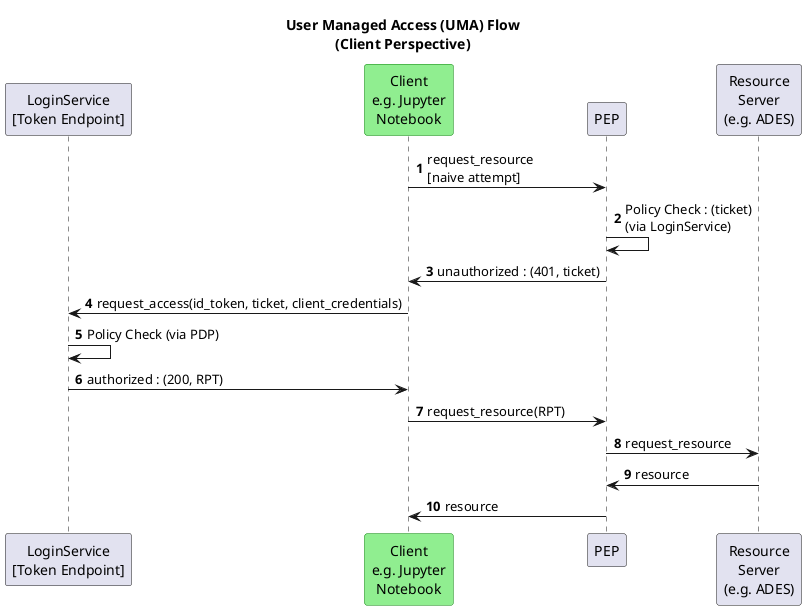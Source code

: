 @startuml
title User Managed Access (UMA) Flow\n(Client Perspective)

hide stereotype

skinparam participant<<client>> {
  BackgroundColor LightGreen
  BorderColor Green
}

participant "LoginService\n[Token Endpoint]" as login order 5
participant "Client\ne.g. Jupyter\nNotebook" as client<<client>> order 10
participant PEP as pep order 30
participant "Resource\nServer\n(e.g. ADES)" as resource order 40

autonumber
client -> pep : request_resource\n[naive attempt]
pep -> pep : Policy Check : (ticket)\n(via LoginService)
client <- pep : unauthorized : (401, ticket)
login <- client : request_access(id_token, ticket, client_credentials)
login -> login : Policy Check (via PDP)
login -> client : authorized : (200, RPT)
client -> pep : request_resource(RPT)
pep -> resource : request_resource
pep <- resource : resource
client <- pep : resource

@enduml
